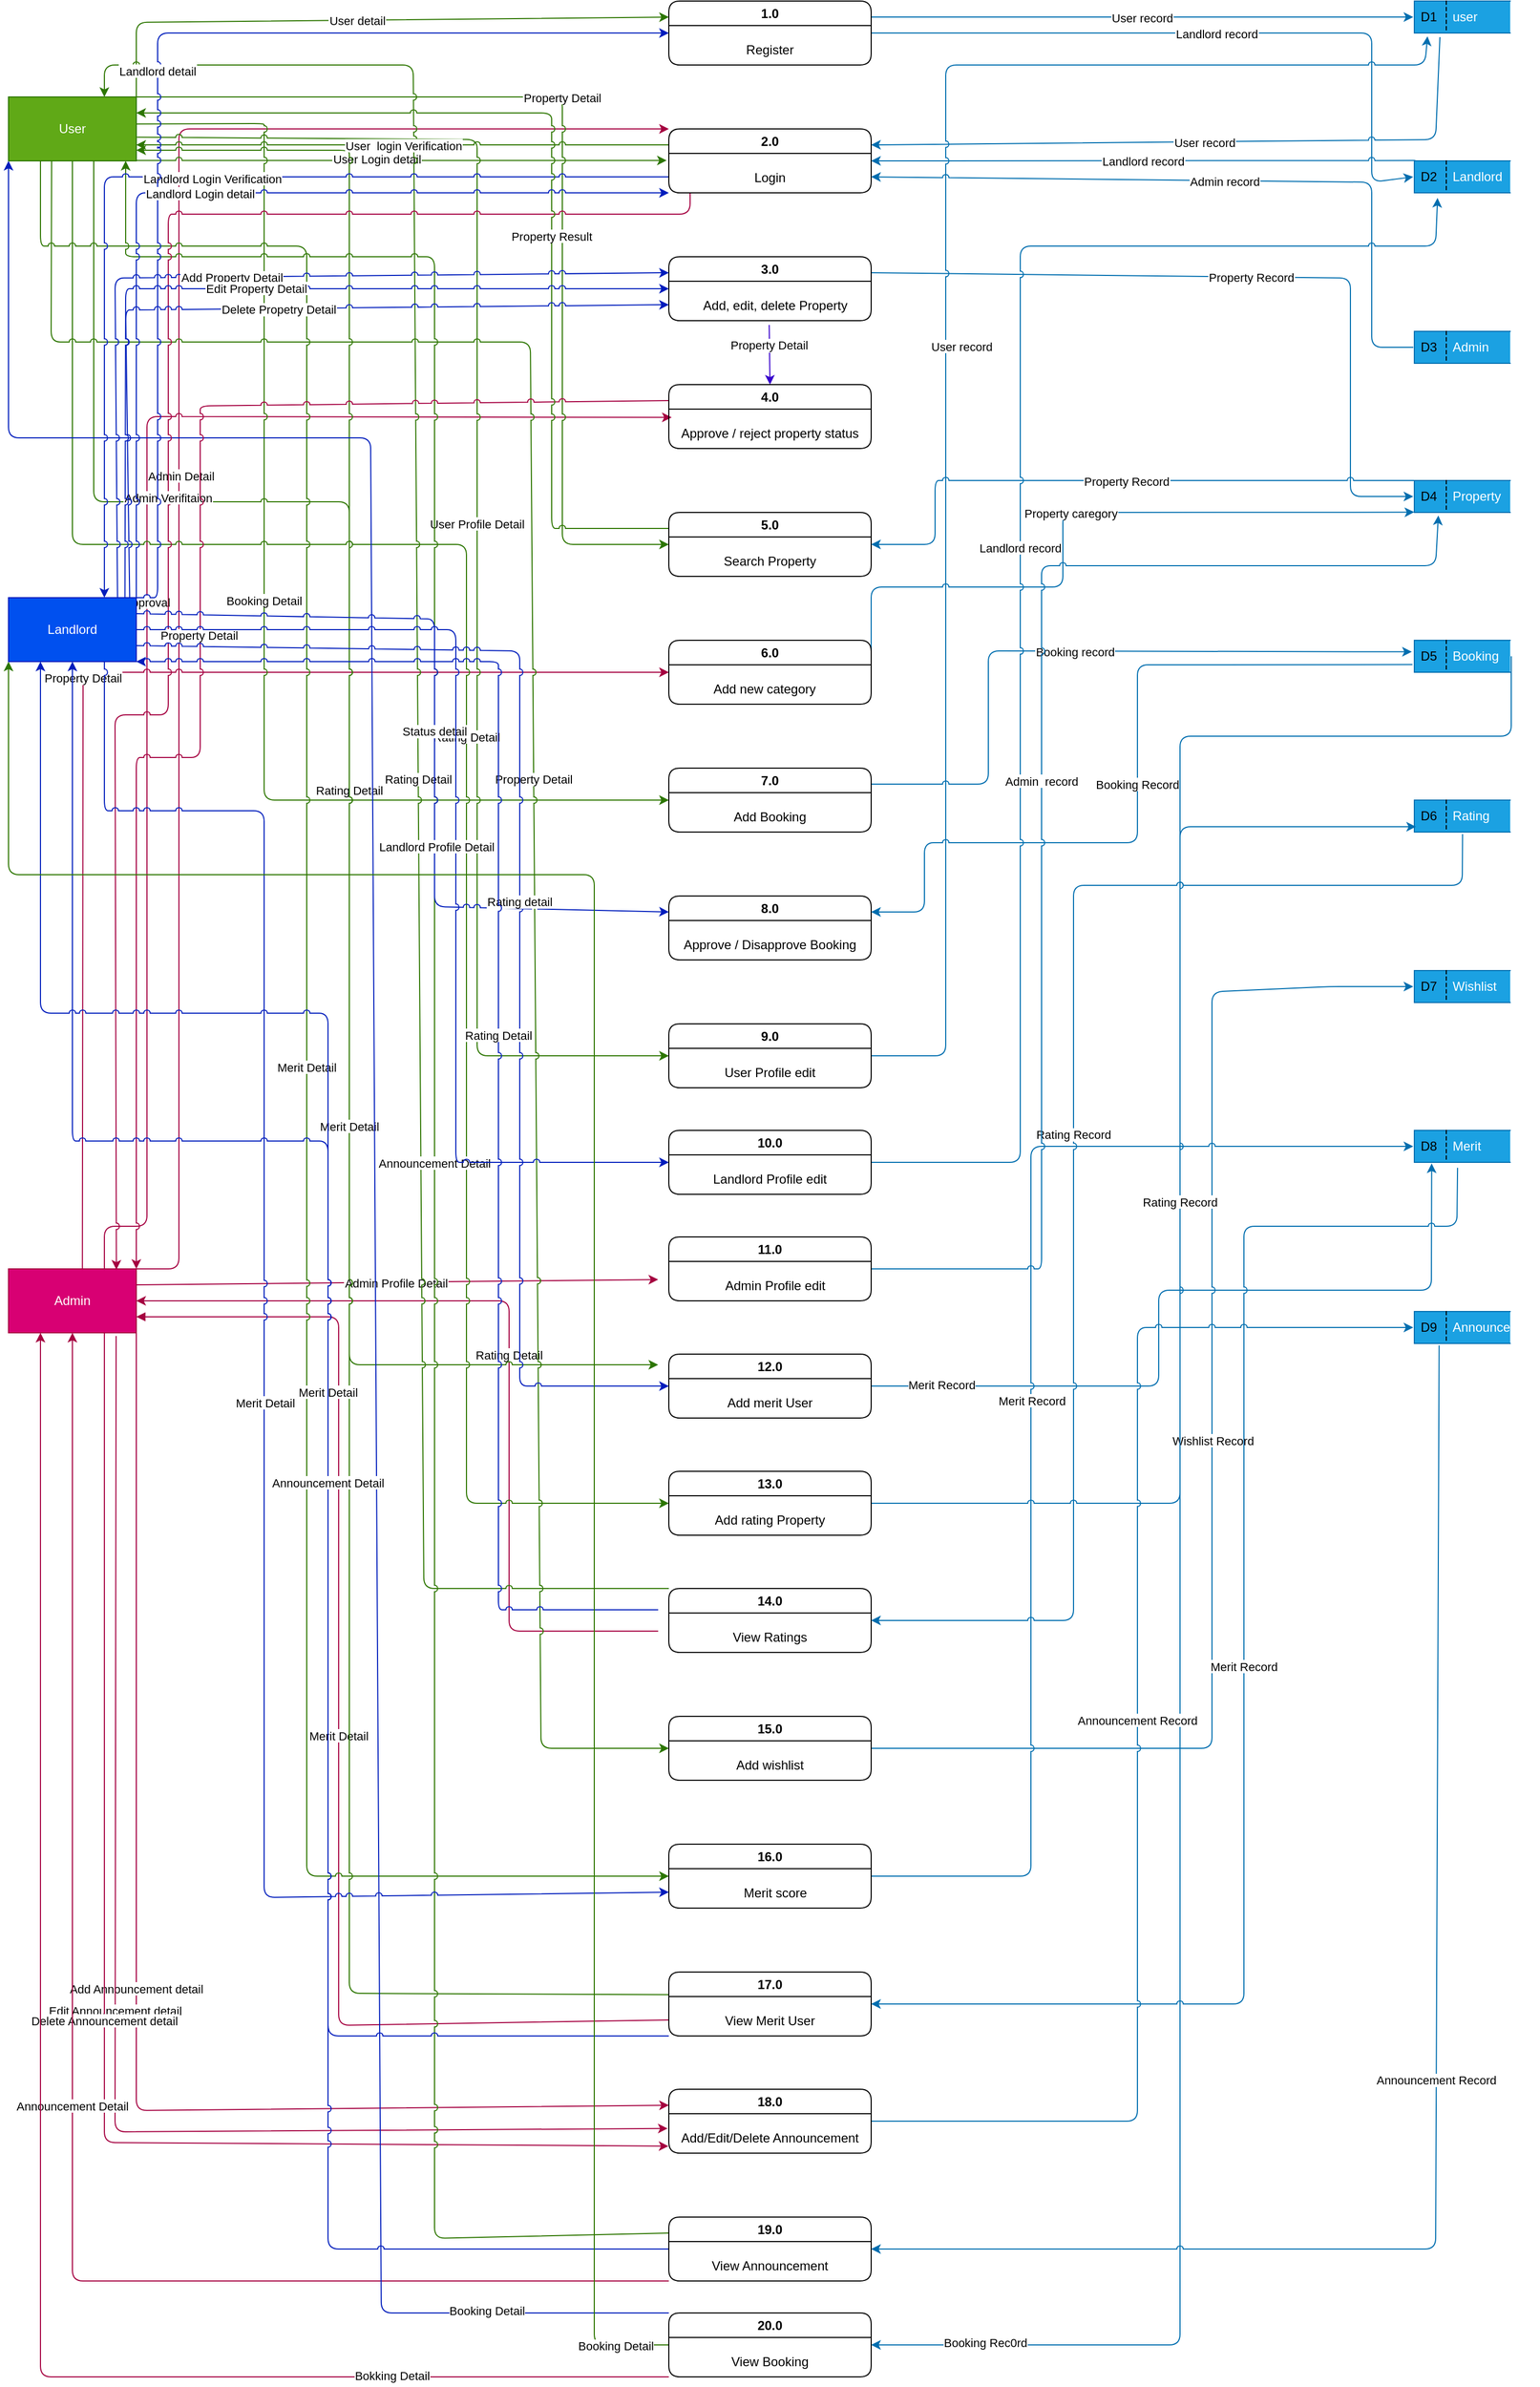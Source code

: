 <mxfile>
    <diagram id="R2lEEEUBdFMjLlhIrx00" name="Page-1">
        <mxGraphModel dx="839" dy="599" grid="1" gridSize="10" guides="1" tooltips="1" connect="1" arrows="1" fold="1" page="1" pageScale="1" pageWidth="827" pageHeight="1169" math="0" shadow="0" extFonts="Permanent Marker^https://fonts.googleapis.com/css?family=Permanent+Marker">
            <root>
                <mxCell id="0"/>
                <mxCell id="1" parent="0"/>
                <mxCell id="402" value="" style="edgeStyle=none;exitX=1;exitY=0;exitDx=0;exitDy=0;entryX=0;entryY=0;entryDx=0;entryDy=0;jumpStyle=arc;fillColor=#d80073;strokeColor=#A50040;" parent="1" source="Ci3cu0jDoSGofdBfNgbZ-3" target="169" edge="1">
                    <mxGeometry relative="1" as="geometry">
                        <mxPoint x="320" y="1000" as="targetPoint"/>
                        <Array as="points">
                            <mxPoint x="220" y="1220"/>
                            <mxPoint x="220" y="150"/>
                        </Array>
                    </mxGeometry>
                </mxCell>
                <mxCell id="404" value="Admin Detail" style="edgeLabel;align=center;verticalAlign=middle;resizable=0;points=[];" parent="402" vertex="1" connectable="0">
                    <mxGeometry relative="1" as="geometry">
                        <mxPoint x="2" as="offset"/>
                    </mxGeometry>
                </mxCell>
                <mxCell id="426" value="" style="edgeStyle=none;exitX=0.75;exitY=0;exitDx=0;exitDy=0;entryX=0.014;entryY=0.025;entryDx=0;entryDy=0;entryPerimeter=0;jumpStyle=arc;fillColor=#d80073;strokeColor=#A50040;" parent="1" source="Ci3cu0jDoSGofdBfNgbZ-3" target="174" edge="1">
                    <mxGeometry relative="1" as="geometry">
                        <mxPoint x="680" y="420" as="targetPoint"/>
                        <Array as="points">
                            <mxPoint x="150" y="1180"/>
                            <mxPoint x="190" y="1180"/>
                            <mxPoint x="190" y="420"/>
                        </Array>
                    </mxGeometry>
                </mxCell>
                <mxCell id="427" value="Approval" style="edgeLabel;align=center;verticalAlign=middle;resizable=0;points=[];" parent="426" vertex="1" connectable="0">
                    <mxGeometry relative="1" as="geometry">
                        <mxPoint as="offset"/>
                    </mxGeometry>
                </mxCell>
                <mxCell id="435" value="" style="edgeStyle=none;exitX=0.578;exitY=-0.004;exitDx=0;exitDy=0;entryX=0;entryY=0.5;entryDx=0;entryDy=0;exitPerimeter=0;jumpStyle=arc;fillColor=#d80073;strokeColor=#A50040;" parent="1" source="Ci3cu0jDoSGofdBfNgbZ-3" target="354" edge="1">
                    <mxGeometry relative="1" as="geometry">
                        <Array as="points">
                            <mxPoint x="130" y="660"/>
                        </Array>
                    </mxGeometry>
                </mxCell>
                <mxCell id="436" value="Property Detail" style="edgeLabel;align=center;verticalAlign=middle;resizable=0;points=[];" parent="435" vertex="1" connectable="0">
                    <mxGeometry relative="1" as="geometry">
                        <mxPoint as="offset"/>
                    </mxGeometry>
                </mxCell>
                <mxCell id="459" value="" style="edgeStyle=none;exitX=1;exitY=0.25;exitDx=0;exitDy=0;jumpStyle=arc;fillColor=#d80073;strokeColor=#A50040;" parent="1" source="Ci3cu0jDoSGofdBfNgbZ-3" edge="1">
                    <mxGeometry relative="1" as="geometry">
                        <mxPoint x="670" y="1230" as="targetPoint"/>
                    </mxGeometry>
                </mxCell>
                <mxCell id="460" value="Admin Profile Detail" style="edgeLabel;align=center;verticalAlign=middle;resizable=0;points=[];" parent="459" vertex="1" connectable="0">
                    <mxGeometry relative="1" as="geometry">
                        <mxPoint x="-1" as="offset"/>
                    </mxGeometry>
                </mxCell>
                <mxCell id="478" value="" style="edgeStyle=none;exitX=1;exitY=0.5;exitDx=0;exitDy=0;jumpStyle=arc;fillColor=#d80073;strokeColor=#A50040;startArrow=classic;startFill=1;endArrow=none;endFill=0;" parent="1" source="Ci3cu0jDoSGofdBfNgbZ-3" edge="1">
                    <mxGeometry relative="1" as="geometry">
                        <mxPoint x="670" y="1560" as="targetPoint"/>
                        <Array as="points">
                            <mxPoint x="530" y="1250"/>
                            <mxPoint x="530" y="1560"/>
                        </Array>
                    </mxGeometry>
                </mxCell>
                <mxCell id="479" value="Rating Detail" style="edgeLabel;align=center;verticalAlign=middle;resizable=0;points=[];" parent="478" vertex="1" connectable="0">
                    <mxGeometry relative="1" as="geometry">
                        <mxPoint as="offset"/>
                    </mxGeometry>
                </mxCell>
                <mxCell id="508" value="" style="edgeStyle=none;exitX=1;exitY=0.75;exitDx=0;exitDy=0;entryX=0;entryY=0.75;entryDx=0;entryDy=0;jumpStyle=arc;fillColor=#d80073;strokeColor=#A50040;startArrow=block;startFill=1;endArrow=none;endFill=0;" parent="1" source="Ci3cu0jDoSGofdBfNgbZ-3" target="350" edge="1">
                    <mxGeometry relative="1" as="geometry">
                        <mxPoint x="610" y="1920" as="targetPoint"/>
                        <Array as="points">
                            <mxPoint x="370" y="1265"/>
                            <mxPoint x="370" y="1930"/>
                        </Array>
                    </mxGeometry>
                </mxCell>
                <mxCell id="509" value="Merit Detail" style="edgeLabel;align=center;verticalAlign=middle;resizable=0;points=[];" parent="508" vertex="1" connectable="0">
                    <mxGeometry relative="1" as="geometry">
                        <mxPoint as="offset"/>
                    </mxGeometry>
                </mxCell>
                <mxCell id="512" value="" style="edgeStyle=none;exitX=1;exitY=1;exitDx=0;exitDy=0;entryX=0;entryY=0.25;entryDx=0;entryDy=0;jumpStyle=arc;fillColor=#d80073;strokeColor=#A50040;" parent="1" source="Ci3cu0jDoSGofdBfNgbZ-3" target="498" edge="1">
                    <mxGeometry relative="1" as="geometry">
                        <Array as="points">
                            <mxPoint x="180" y="2010"/>
                        </Array>
                    </mxGeometry>
                </mxCell>
                <mxCell id="513" value="Add Announcement detail" style="edgeLabel;align=center;verticalAlign=middle;resizable=0;points=[];" parent="512" vertex="1" connectable="0">
                    <mxGeometry relative="1" as="geometry">
                        <mxPoint as="offset"/>
                    </mxGeometry>
                </mxCell>
                <mxCell id="514" value="" style="edgeStyle=none;exitX=0.842;exitY=1.049;exitDx=0;exitDy=0;entryX=-0.006;entryY=0.228;entryDx=0;entryDy=0;entryPerimeter=0;exitPerimeter=0;jumpStyle=arc;fillColor=#d80073;strokeColor=#A50040;" parent="1" source="Ci3cu0jDoSGofdBfNgbZ-3" target="499" edge="1">
                    <mxGeometry relative="1" as="geometry">
                        <Array as="points">
                            <mxPoint x="160" y="2030"/>
                        </Array>
                    </mxGeometry>
                </mxCell>
                <mxCell id="515" value="Edit Announcement detail" style="edgeLabel;align=center;verticalAlign=middle;resizable=0;points=[];" parent="514" vertex="1" connectable="0">
                    <mxGeometry relative="1" as="geometry">
                        <mxPoint as="offset"/>
                    </mxGeometry>
                </mxCell>
                <mxCell id="516" value="" style="edgeStyle=none;exitX=0.75;exitY=1;exitDx=0;exitDy=0;entryX=-0.002;entryY=0.782;entryDx=0;entryDy=0;entryPerimeter=0;jumpStyle=arc;fillColor=#d80073;strokeColor=#A50040;" parent="1" source="Ci3cu0jDoSGofdBfNgbZ-3" target="499" edge="1">
                    <mxGeometry relative="1" as="geometry">
                        <Array as="points">
                            <mxPoint x="150" y="2040"/>
                        </Array>
                    </mxGeometry>
                </mxCell>
                <mxCell id="517" value="Delete Announcement detail" style="edgeLabel;align=center;verticalAlign=middle;resizable=0;points=[];" parent="516" vertex="1" connectable="0">
                    <mxGeometry relative="1" as="geometry">
                        <mxPoint as="offset"/>
                    </mxGeometry>
                </mxCell>
                <mxCell id="520" value="" style="edgeStyle=none;exitX=0.5;exitY=1;exitDx=0;exitDy=0;entryX=0;entryY=1;entryDx=0;entryDy=0;jumpStyle=arc;fillColor=#d80073;strokeColor=#A50040;startArrow=classic;startFill=1;endArrow=none;endFill=0;" parent="1" source="Ci3cu0jDoSGofdBfNgbZ-3" target="500" edge="1">
                    <mxGeometry relative="1" as="geometry">
                        <Array as="points">
                            <mxPoint x="120" y="2170"/>
                        </Array>
                    </mxGeometry>
                </mxCell>
                <mxCell id="521" value="Announcement Detail" style="edgeLabel;align=center;verticalAlign=middle;resizable=0;points=[];" parent="520" vertex="1" connectable="0">
                    <mxGeometry relative="1" as="geometry">
                        <mxPoint as="offset"/>
                    </mxGeometry>
                </mxCell>
                <mxCell id="534" style="edgeStyle=none;html=1;exitX=0.25;exitY=1;exitDx=0;exitDy=0;entryX=0;entryY=1;entryDx=0;entryDy=0;startArrow=classic;startFill=1;endArrow=none;endFill=0;fillColor=#d80073;strokeColor=#A50040;" parent="1" source="Ci3cu0jDoSGofdBfNgbZ-3" target="530" edge="1">
                    <mxGeometry relative="1" as="geometry">
                        <Array as="points">
                            <mxPoint x="90" y="2260"/>
                        </Array>
                    </mxGeometry>
                </mxCell>
                <mxCell id="537" value="Bokking Detail" style="edgeLabel;html=1;align=center;verticalAlign=middle;resizable=0;points=[];" parent="534" vertex="1" connectable="0">
                    <mxGeometry x="0.669" y="1" relative="1" as="geometry">
                        <mxPoint as="offset"/>
                    </mxGeometry>
                </mxCell>
                <mxCell id="Ci3cu0jDoSGofdBfNgbZ-3" value="Admin" style="rounded=0;whiteSpace=wrap;fillColor=#d80073;fontColor=#ffffff;strokeColor=#A50040;" parent="1" vertex="1">
                    <mxGeometry x="60" y="1220" width="120" height="60" as="geometry"/>
                </mxCell>
                <mxCell id="371" value="" style="edgeStyle=none;exitX=1;exitY=0.25;exitDx=0;exitDy=0;entryX=0;entryY=0.5;entryDx=0;entryDy=0;jumpStyle=arc;fillColor=#1ba1e2;strokeColor=#006EAF;" parent="1" source="Ci3cu0jDoSGofdBfNgbZ-5" target="Ci3cu0jDoSGofdBfNgbZ-19" edge="1">
                    <mxGeometry relative="1" as="geometry"/>
                </mxCell>
                <mxCell id="372" value="User record" style="edgeLabel;align=center;verticalAlign=middle;resizable=0;points=[];" parent="371" vertex="1" connectable="0">
                    <mxGeometry relative="1" as="geometry">
                        <mxPoint as="offset"/>
                    </mxGeometry>
                </mxCell>
                <mxCell id="376" value="" style="edgeStyle=none;exitX=1;exitY=0.5;exitDx=0;exitDy=0;entryX=0;entryY=0.5;entryDx=0;entryDy=0;jumpStyle=arc;fillColor=#1ba1e2;strokeColor=#006EAF;" parent="1" source="Ci3cu0jDoSGofdBfNgbZ-5" target="57" edge="1">
                    <mxGeometry relative="1" as="geometry">
                        <Array as="points">
                            <mxPoint x="1340" y="60"/>
                            <mxPoint x="1340" y="200"/>
                        </Array>
                    </mxGeometry>
                </mxCell>
                <mxCell id="377" value="Landlord record" style="edgeLabel;align=center;verticalAlign=middle;resizable=0;points=[];" parent="376" vertex="1" connectable="0">
                    <mxGeometry relative="1" as="geometry">
                        <mxPoint as="offset"/>
                    </mxGeometry>
                </mxCell>
                <mxCell id="Ci3cu0jDoSGofdBfNgbZ-5" value="1.0" style="swimlane;startSize=23;rounded=1;whiteSpace=wrap;" parent="1" vertex="1">
                    <mxGeometry x="680" y="30" width="190" height="60" as="geometry"/>
                </mxCell>
                <mxCell id="Ci3cu0jDoSGofdBfNgbZ-6" value="Register" style="text;align=center;verticalAlign=middle;resizable=0;points=[];autosize=1;strokeColor=none;fillColor=none;rotation=0;" parent="Ci3cu0jDoSGofdBfNgbZ-5" vertex="1">
                    <mxGeometry x="60" y="30" width="70" height="30" as="geometry"/>
                </mxCell>
                <mxCell id="390" value="" style="edgeStyle=none;exitX=0.272;exitY=1.091;exitDx=0;exitDy=0;entryX=1;entryY=0.25;entryDx=0;entryDy=0;exitPerimeter=0;jumpStyle=arc;fillColor=#1ba1e2;strokeColor=#006EAF;" parent="1" source="Ci3cu0jDoSGofdBfNgbZ-19" target="169" edge="1">
                    <mxGeometry relative="1" as="geometry">
                        <Array as="points">
                            <mxPoint x="1400" y="160"/>
                        </Array>
                    </mxGeometry>
                </mxCell>
                <mxCell id="391" value="User record" style="edgeLabel;align=center;verticalAlign=middle;resizable=0;points=[];" parent="390" vertex="1" connectable="0">
                    <mxGeometry relative="1" as="geometry">
                        <mxPoint as="offset"/>
                    </mxGeometry>
                </mxCell>
                <mxCell id="Ci3cu0jDoSGofdBfNgbZ-19" value="user" style="shape=partialRectangle;fillColor=#1ba1e2;align=left;verticalAlign=middle;strokeColor=#006EAF;spacingLeft=34;rotatable=0;points=[[0,0.5],[1,0.5]];portConstraint=eastwest;dropTarget=0;strokeWidth=1;perimeterSpacing=1;right=0;whiteSpace=wrap;fontColor=#ffffff;" parent="1" vertex="1">
                    <mxGeometry x="1380" y="30" width="90" height="30" as="geometry"/>
                </mxCell>
                <mxCell id="Ci3cu0jDoSGofdBfNgbZ-20" value="D1" style="shape=partialRectangle;top=0;left=0;bottom=0;fillColor=none;stokeWidth=1;dashed=1;align=left;verticalAlign=middle;spacingLeft=4;spacingRight=4;overflow=hidden;rotatable=0;points=[];portConstraint=eastwest;part=1;strokeColor=default;whiteSpace=wrap;" parent="Ci3cu0jDoSGofdBfNgbZ-19" vertex="1" connectable="0">
                    <mxGeometry width="30" height="30" as="geometry"/>
                </mxCell>
                <mxCell id="399" value="" style="edgeStyle=none;entryX=1;entryY=0.5;entryDx=0;entryDy=0;exitX=0.021;exitY=0.021;exitDx=0;exitDy=0;exitPerimeter=0;jumpStyle=arc;fillColor=#1ba1e2;strokeColor=#006EAF;" parent="1" source="57" target="169" edge="1">
                    <mxGeometry relative="1" as="geometry">
                        <mxPoint x="1370" y="180" as="sourcePoint"/>
                    </mxGeometry>
                </mxCell>
                <mxCell id="400" value="Landlord record" style="edgeLabel;align=center;verticalAlign=middle;resizable=0;points=[];" parent="399" vertex="1" connectable="0">
                    <mxGeometry relative="1" as="geometry">
                        <mxPoint as="offset"/>
                    </mxGeometry>
                </mxCell>
                <mxCell id="57" value="Landlord" style="shape=partialRectangle;fillColor=#1ba1e2;align=left;verticalAlign=middle;strokeColor=#006EAF;spacingLeft=34;rotatable=0;points=[[0,0.5],[1,0.5]];portConstraint=eastwest;dropTarget=0;strokeWidth=1;perimeterSpacing=1;right=0;whiteSpace=wrap;fontColor=#ffffff;" parent="1" vertex="1">
                    <mxGeometry x="1380" y="180" width="90" height="30" as="geometry"/>
                </mxCell>
                <mxCell id="58" value="D2" style="shape=partialRectangle;top=0;left=0;bottom=0;fillColor=none;stokeWidth=1;dashed=1;align=left;verticalAlign=middle;spacingLeft=4;spacingRight=4;overflow=hidden;rotatable=0;points=[];portConstraint=eastwest;part=1;strokeColor=default;whiteSpace=wrap;" parent="57" connectable="0" vertex="1">
                    <mxGeometry width="30" height="30" as="geometry"/>
                </mxCell>
                <mxCell id="368" value="" style="edgeStyle=none;exitX=1;exitY=0.25;exitDx=0;exitDy=0;entryX=0;entryY=0.25;entryDx=0;entryDy=0;jumpStyle=arc;fillColor=#60a917;strokeColor=#2D7600;" parent="1" source="139" target="Ci3cu0jDoSGofdBfNgbZ-5" edge="1">
                    <mxGeometry relative="1" as="geometry">
                        <Array as="points">
                            <mxPoint x="180" y="50"/>
                        </Array>
                    </mxGeometry>
                </mxCell>
                <mxCell id="370" value="User detail" style="edgeLabel;align=center;verticalAlign=middle;resizable=0;points=[];" parent="368" vertex="1" connectable="0">
                    <mxGeometry relative="1" as="geometry">
                        <mxPoint as="offset"/>
                    </mxGeometry>
                </mxCell>
                <mxCell id="386" value="" style="edgeStyle=none;exitX=1;exitY=1;exitDx=0;exitDy=0;entryX=0;entryY=0.5;entryDx=0;entryDy=0;jumpStyle=arc;fillColor=#60a917;strokeColor=#2D7600;" parent="1" edge="1">
                    <mxGeometry relative="1" as="geometry">
                        <mxPoint x="180" y="179.57" as="sourcePoint"/>
                        <mxPoint x="678" y="179.57" as="targetPoint"/>
                    </mxGeometry>
                </mxCell>
                <mxCell id="388" value="User Login detail" style="edgeLabel;align=center;verticalAlign=middle;resizable=0;points=[];" parent="386" vertex="1" connectable="0">
                    <mxGeometry relative="1" as="geometry">
                        <mxPoint x="-23" y="-2" as="offset"/>
                    </mxGeometry>
                </mxCell>
                <mxCell id="428" value="" style="edgeStyle=none;exitX=1;exitY=0;exitDx=0;exitDy=0;entryX=0;entryY=0.5;entryDx=0;entryDy=0;jumpStyle=arc;fillColor=#60a917;strokeColor=#2D7600;" parent="1" source="139" target="196" edge="1">
                    <mxGeometry relative="1" as="geometry">
                        <Array as="points">
                            <mxPoint x="580" y="120"/>
                            <mxPoint x="580" y="540"/>
                            <mxPoint x="630" y="540"/>
                        </Array>
                    </mxGeometry>
                </mxCell>
                <mxCell id="430" value="Property Detail" style="edgeLabel;align=center;verticalAlign=middle;resizable=0;points=[];" parent="428" vertex="1" connectable="0">
                    <mxGeometry relative="1" as="geometry">
                        <mxPoint y="-60" as="offset"/>
                    </mxGeometry>
                </mxCell>
                <mxCell id="439" value="" style="edgeStyle=none;exitX=0.993;exitY=0.422;exitDx=0;exitDy=0;exitPerimeter=0;jumpStyle=arc;fillColor=#60a917;strokeColor=#2D7600;" parent="1" source="139" edge="1">
                    <mxGeometry relative="1" as="geometry">
                        <mxPoint x="680" y="780" as="targetPoint"/>
                        <Array as="points">
                            <mxPoint x="300" y="145"/>
                            <mxPoint x="300" y="780"/>
                        </Array>
                    </mxGeometry>
                </mxCell>
                <mxCell id="440" value="Booking Detail" style="edgeLabel;align=center;verticalAlign=middle;resizable=0;points=[];" parent="439" vertex="1" connectable="0">
                    <mxGeometry relative="1" as="geometry">
                        <mxPoint as="offset"/>
                    </mxGeometry>
                </mxCell>
                <mxCell id="451" value="" style="edgeStyle=none;exitX=1.005;exitY=0.629;exitDx=0;exitDy=0;exitPerimeter=0;jumpStyle=arc;fillColor=#60a917;strokeColor=#2D7600;" parent="1" source="139" edge="1">
                    <mxGeometry relative="1" as="geometry">
                        <mxPoint x="680" y="1020" as="targetPoint"/>
                        <Array as="points">
                            <mxPoint x="500" y="160"/>
                            <mxPoint x="500" y="1020"/>
                        </Array>
                    </mxGeometry>
                </mxCell>
                <mxCell id="452" value="User Profile Detail" style="edgeLabel;align=center;verticalAlign=middle;resizable=0;points=[];" parent="451" vertex="1" connectable="0">
                    <mxGeometry relative="1" as="geometry">
                        <mxPoint as="offset"/>
                    </mxGeometry>
                </mxCell>
                <mxCell id="467" value="" style="edgeStyle=none;jumpStyle=arc;fillColor=#60a917;strokeColor=#2D7600;" parent="1" edge="1">
                    <mxGeometry relative="1" as="geometry">
                        <mxPoint x="670" y="1310" as="targetPoint"/>
                        <mxPoint x="140" y="180" as="sourcePoint"/>
                        <Array as="points">
                            <mxPoint x="140" y="500"/>
                            <mxPoint x="380" y="500"/>
                            <mxPoint x="380" y="1310"/>
                        </Array>
                    </mxGeometry>
                </mxCell>
                <mxCell id="469" value="Rating Detail" style="edgeLabel;align=center;verticalAlign=middle;resizable=0;points=[];" parent="467" vertex="1" connectable="0">
                    <mxGeometry relative="1" as="geometry">
                        <mxPoint as="offset"/>
                    </mxGeometry>
                </mxCell>
                <mxCell id="473" value="" style="edgeStyle=none;exitX=0.5;exitY=1;exitDx=0;exitDy=0;entryX=0;entryY=0.5;entryDx=0;entryDy=0;jumpStyle=arc;fillColor=#60a917;strokeColor=#2D7600;" parent="1" source="139" target="463" edge="1">
                    <mxGeometry relative="1" as="geometry">
                        <Array as="points">
                            <mxPoint x="120" y="540"/>
                            <mxPoint x="490" y="540"/>
                            <mxPoint x="490" y="1440"/>
                        </Array>
                    </mxGeometry>
                </mxCell>
                <mxCell id="474" value="Rating Detail" style="edgeLabel;align=center;verticalAlign=middle;resizable=0;points=[];" parent="473" vertex="1" connectable="0">
                    <mxGeometry relative="1" as="geometry">
                        <mxPoint as="offset"/>
                    </mxGeometry>
                </mxCell>
                <mxCell id="483" value="" style="edgeStyle=none;exitX=0.75;exitY=0;exitDx=0;exitDy=0;entryX=0;entryY=0;entryDx=0;entryDy=0;jumpStyle=arc;fillColor=#60a917;strokeColor=#2D7600;startArrow=classic;startFill=1;endArrow=none;endFill=0;" parent="1" source="139" target="204" edge="1">
                    <mxGeometry relative="1" as="geometry">
                        <Array as="points">
                            <mxPoint x="150" y="90"/>
                            <mxPoint x="440" y="90"/>
                            <mxPoint x="450" y="1520"/>
                        </Array>
                    </mxGeometry>
                </mxCell>
                <mxCell id="484" value="Rating Detail" style="edgeLabel;align=center;verticalAlign=middle;resizable=0;points=[];" parent="483" vertex="1" connectable="0">
                    <mxGeometry relative="1" as="geometry">
                        <mxPoint as="offset"/>
                    </mxGeometry>
                </mxCell>
                <mxCell id="487" value="" style="edgeStyle=none;exitX=0.337;exitY=0.991;exitDx=0;exitDy=0;entryX=0;entryY=0.5;entryDx=0;entryDy=0;exitPerimeter=0;jumpStyle=arc;fillColor=#60a917;strokeColor=#2D7600;" parent="1" source="139" target="208" edge="1">
                    <mxGeometry relative="1" as="geometry">
                        <Array as="points">
                            <mxPoint x="100" y="350"/>
                            <mxPoint x="550" y="350"/>
                            <mxPoint x="560" y="1670"/>
                        </Array>
                    </mxGeometry>
                </mxCell>
                <mxCell id="488" value="Property Detail" style="edgeLabel;align=center;verticalAlign=middle;resizable=0;points=[];" parent="487" vertex="1" connectable="0">
                    <mxGeometry relative="1" as="geometry">
                        <mxPoint as="offset"/>
                    </mxGeometry>
                </mxCell>
                <mxCell id="493" value="" style="edgeStyle=none;exitX=0.25;exitY=1;exitDx=0;exitDy=0;entryX=0;entryY=0.5;entryDx=0;entryDy=0;jumpStyle=arc;fillColor=#60a917;strokeColor=#2D7600;" parent="1" source="139" target="210" edge="1">
                    <mxGeometry relative="1" as="geometry">
                        <Array as="points">
                            <mxPoint x="90" y="260"/>
                            <mxPoint x="340" y="260"/>
                            <mxPoint x="340" y="1790"/>
                        </Array>
                    </mxGeometry>
                </mxCell>
                <mxCell id="494" value="Merit Detail" style="edgeLabel;align=center;verticalAlign=middle;resizable=0;points=[];" parent="493" vertex="1" connectable="0">
                    <mxGeometry relative="1" as="geometry">
                        <mxPoint as="offset"/>
                    </mxGeometry>
                </mxCell>
                <mxCell id="505" value="" style="edgeStyle=none;entryX=0.006;entryY=0.354;entryDx=0;entryDy=0;entryPerimeter=0;jumpStyle=arc;fillColor=#60a917;strokeColor=#2D7600;startArrow=classic;startFill=1;endArrow=none;endFill=0;" parent="1" target="350" edge="1">
                    <mxGeometry relative="1" as="geometry">
                        <mxPoint x="180" y="170" as="sourcePoint"/>
                        <Array as="points">
                            <mxPoint x="380" y="170"/>
                            <mxPoint x="380" y="1900"/>
                        </Array>
                    </mxGeometry>
                </mxCell>
                <mxCell id="506" value="Merit Detail" style="edgeLabel;align=center;verticalAlign=middle;resizable=0;points=[];" parent="505" vertex="1" connectable="0">
                    <mxGeometry relative="1" as="geometry">
                        <mxPoint as="offset"/>
                    </mxGeometry>
                </mxCell>
                <mxCell id="524" value="" style="edgeStyle=none;entryX=0;entryY=0.25;entryDx=0;entryDy=0;jumpStyle=arc;fillColor=#60a917;strokeColor=#2D7600;startArrow=classic;startFill=1;endArrow=none;endFill=0;" parent="1" target="500" edge="1">
                    <mxGeometry relative="1" as="geometry">
                        <mxPoint x="170" y="180" as="sourcePoint"/>
                        <Array as="points">
                            <mxPoint x="170" y="270"/>
                            <mxPoint x="460" y="270"/>
                            <mxPoint x="460" y="2130"/>
                        </Array>
                    </mxGeometry>
                </mxCell>
                <mxCell id="525" value="Announcement Detail" style="edgeLabel;align=center;verticalAlign=middle;resizable=0;points=[];" parent="524" vertex="1" connectable="0">
                    <mxGeometry relative="1" as="geometry">
                        <mxPoint as="offset"/>
                    </mxGeometry>
                </mxCell>
                <mxCell id="536" style="edgeStyle=none;html=1;exitX=0;exitY=1;exitDx=0;exitDy=0;entryX=0;entryY=0;entryDx=0;entryDy=0;startArrow=classic;startFill=1;endArrow=none;endFill=0;fillColor=#0050ef;strokeColor=#001DBC;" parent="1" source="139" target="530" edge="1">
                    <mxGeometry relative="1" as="geometry">
                        <Array as="points">
                            <mxPoint x="60" y="440"/>
                            <mxPoint x="400" y="440"/>
                            <mxPoint x="410" y="2200"/>
                        </Array>
                    </mxGeometry>
                </mxCell>
                <mxCell id="538" value="Booking Detail" style="edgeLabel;html=1;align=center;verticalAlign=middle;resizable=0;points=[];" parent="536" vertex="1" connectable="0">
                    <mxGeometry x="0.869" y="2" relative="1" as="geometry">
                        <mxPoint x="1" as="offset"/>
                    </mxGeometry>
                </mxCell>
                <mxCell id="139" value="User" style="rounded=0;whiteSpace=wrap;fillColor=#60a917;fontColor=#ffffff;strokeColor=#2D7600;" parent="1" vertex="1">
                    <mxGeometry x="60" y="120" width="120" height="60" as="geometry"/>
                </mxCell>
                <mxCell id="387" value="" style="edgeStyle=none;exitX=0;exitY=0.25;exitDx=0;exitDy=0;entryX=1;entryY=0.75;entryDx=0;entryDy=0;jumpStyle=arc;fillColor=#60a917;strokeColor=#2D7600;" parent="1" source="169" target="139" edge="1">
                    <mxGeometry relative="1" as="geometry"/>
                </mxCell>
                <mxCell id="389" value="User  login Verification" style="edgeLabel;align=center;verticalAlign=middle;resizable=0;points=[];" parent="387" vertex="1" connectable="0">
                    <mxGeometry relative="1" as="geometry">
                        <mxPoint x="1" as="offset"/>
                    </mxGeometry>
                </mxCell>
                <mxCell id="394" value="" style="edgeStyle=none;exitX=0;exitY=0.75;exitDx=0;exitDy=0;entryX=0.75;entryY=0;entryDx=0;entryDy=0;jumpStyle=arc;fillColor=#0050ef;strokeColor=#001DBC;" parent="1" source="169" target="215" edge="1">
                    <mxGeometry relative="1" as="geometry">
                        <Array as="points">
                            <mxPoint x="150" y="195"/>
                        </Array>
                    </mxGeometry>
                </mxCell>
                <mxCell id="395" value="Landlord Login Verification" style="edgeLabel;align=center;verticalAlign=middle;resizable=0;points=[];" parent="394" vertex="1" connectable="0">
                    <mxGeometry relative="1" as="geometry">
                        <mxPoint x="34" y="1" as="offset"/>
                    </mxGeometry>
                </mxCell>
                <mxCell id="406" value="" style="edgeStyle=none;entryX=0.844;entryY=0.012;entryDx=0;entryDy=0;entryPerimeter=0;jumpStyle=arc;fillColor=#d80073;strokeColor=#A50040;" parent="1" target="Ci3cu0jDoSGofdBfNgbZ-3" edge="1">
                    <mxGeometry relative="1" as="geometry">
                        <mxPoint x="370" y="480" as="targetPoint"/>
                        <mxPoint x="700" y="210" as="sourcePoint"/>
                        <Array as="points">
                            <mxPoint x="700" y="230"/>
                            <mxPoint x="210" y="230"/>
                            <mxPoint x="210" y="700"/>
                            <mxPoint x="160" y="700"/>
                        </Array>
                    </mxGeometry>
                </mxCell>
                <mxCell id="408" value="Admin Verifitaion" style="edgeLabel;align=center;verticalAlign=middle;resizable=0;points=[];" parent="406" vertex="1" connectable="0">
                    <mxGeometry relative="1" as="geometry">
                        <mxPoint as="offset"/>
                    </mxGeometry>
                </mxCell>
                <mxCell id="169" value="2.0" style="swimlane;startSize=23;rounded=1;whiteSpace=wrap;" parent="1" vertex="1">
                    <mxGeometry x="680" y="150" width="190" height="60" as="geometry"/>
                </mxCell>
                <mxCell id="170" value="Login" style="text;align=center;verticalAlign=middle;resizable=0;points=[];autosize=1;strokeColor=none;fillColor=none;rotation=0;" parent="169" vertex="1">
                    <mxGeometry x="70" y="30" width="50" height="30" as="geometry"/>
                </mxCell>
                <mxCell id="414" value="" style="edgeStyle=none;exitX=1;exitY=0.25;exitDx=0;exitDy=0;entryX=0;entryY=0.5;entryDx=0;entryDy=0;jumpStyle=arc;fillColor=#1ba1e2;strokeColor=#006EAF;" parent="1" source="171" target="362" edge="1">
                    <mxGeometry relative="1" as="geometry">
                        <Array as="points">
                            <mxPoint x="1320" y="290"/>
                            <mxPoint x="1320" y="495"/>
                        </Array>
                    </mxGeometry>
                </mxCell>
                <mxCell id="415" value="Property Record" style="edgeLabel;align=center;verticalAlign=middle;resizable=0;points=[];" parent="414" vertex="1" connectable="0">
                    <mxGeometry relative="1" as="geometry">
                        <mxPoint as="offset"/>
                    </mxGeometry>
                </mxCell>
                <mxCell id="532" style="edgeStyle=none;html=1;exitX=0.464;exitY=1.135;exitDx=0;exitDy=0;entryX=0.5;entryY=0;entryDx=0;entryDy=0;startArrow=none;startFill=0;endArrow=classic;endFill=1;exitPerimeter=0;fillColor=#6a00ff;strokeColor=#3700CC;" parent="1" source="172" target="173" edge="1">
                    <mxGeometry relative="1" as="geometry"/>
                </mxCell>
                <mxCell id="533" value="Property Detail" style="edgeLabel;html=1;align=center;verticalAlign=middle;resizable=0;points=[];" parent="532" vertex="1" connectable="0">
                    <mxGeometry x="-0.347" y="-1" relative="1" as="geometry">
                        <mxPoint as="offset"/>
                    </mxGeometry>
                </mxCell>
                <mxCell id="171" value="3.0" style="swimlane;startSize=23;rounded=1;whiteSpace=wrap;" parent="1" vertex="1">
                    <mxGeometry x="680" y="270" width="190" height="60" as="geometry"/>
                </mxCell>
                <mxCell id="172" value="Add, edit, delete Property" style="text;align=center;verticalAlign=middle;resizable=0;points=[];autosize=1;strokeColor=none;fillColor=none;rotation=0;" parent="171" vertex="1">
                    <mxGeometry x="20" y="30" width="160" height="30" as="geometry"/>
                </mxCell>
                <mxCell id="424" value="" style="edgeStyle=none;exitX=0;exitY=0.25;exitDx=0;exitDy=0;entryX=1;entryY=0;entryDx=0;entryDy=0;jumpStyle=arc;fillColor=#d80073;strokeColor=#A50040;" parent="1" source="173" target="Ci3cu0jDoSGofdBfNgbZ-3" edge="1">
                    <mxGeometry relative="1" as="geometry">
                        <mxPoint x="170" y="1210" as="targetPoint"/>
                        <Array as="points">
                            <mxPoint x="240" y="410"/>
                            <mxPoint x="240" y="740"/>
                            <mxPoint x="180" y="740"/>
                        </Array>
                    </mxGeometry>
                </mxCell>
                <mxCell id="425" value="Property Detail" style="edgeLabel;align=center;verticalAlign=middle;resizable=0;points=[];" parent="424" vertex="1" connectable="0">
                    <mxGeometry relative="1" as="geometry">
                        <mxPoint x="-1" as="offset"/>
                    </mxGeometry>
                </mxCell>
                <mxCell id="173" value="4.0" style="swimlane;startSize=23;rounded=1;whiteSpace=wrap;" parent="1" vertex="1">
                    <mxGeometry x="680" y="390" width="190" height="60" as="geometry"/>
                </mxCell>
                <mxCell id="174" value="Approve / reject property status" style="text;align=center;verticalAlign=middle;resizable=0;points=[];autosize=1;strokeColor=none;fillColor=none;rotation=0;" parent="173" vertex="1">
                    <mxGeometry y="30" width="190" height="30" as="geometry"/>
                </mxCell>
                <mxCell id="431" value="" style="edgeStyle=none;exitX=0;exitY=0.25;exitDx=0;exitDy=0;entryX=1;entryY=0.25;entryDx=0;entryDy=0;jumpStyle=arc;fillColor=#60a917;strokeColor=#2D7600;" parent="1" source="196" target="139" edge="1">
                    <mxGeometry relative="1" as="geometry">
                        <Array as="points">
                            <mxPoint x="570" y="525"/>
                            <mxPoint x="570" y="135"/>
                        </Array>
                    </mxGeometry>
                </mxCell>
                <mxCell id="432" value="Property Result" style="edgeLabel;align=center;verticalAlign=middle;resizable=0;points=[];" parent="431" vertex="1" connectable="0">
                    <mxGeometry relative="1" as="geometry">
                        <mxPoint y="60" as="offset"/>
                    </mxGeometry>
                </mxCell>
                <mxCell id="196" value="5.0" style="swimlane;startSize=23;rounded=1;whiteSpace=wrap;" parent="1" vertex="1">
                    <mxGeometry x="680" y="510" width="190" height="60" as="geometry"/>
                </mxCell>
                <mxCell id="197" value="Search Property" style="text;align=center;verticalAlign=middle;resizable=0;points=[];autosize=1;strokeColor=none;fillColor=none;rotation=0;" parent="196" vertex="1">
                    <mxGeometry x="40" y="30" width="110" height="30" as="geometry"/>
                </mxCell>
                <mxCell id="198" value="8.0" style="swimlane;startSize=23;rounded=1;whiteSpace=wrap;" parent="1" vertex="1">
                    <mxGeometry x="680" y="870" width="190" height="60" as="geometry"/>
                </mxCell>
                <mxCell id="199" value="Approve / Disapprove Booking" style="text;align=center;verticalAlign=middle;resizable=0;points=[];autosize=1;strokeColor=none;fillColor=none;rotation=0;" parent="198" vertex="1">
                    <mxGeometry y="30" width="190" height="30" as="geometry"/>
                </mxCell>
                <mxCell id="453" value="" style="edgeStyle=none;exitX=1;exitY=0.5;exitDx=0;exitDy=0;entryX=0.145;entryY=1.065;entryDx=0;entryDy=0;entryPerimeter=0;jumpStyle=arc;fillColor=#1ba1e2;strokeColor=#006EAF;" parent="1" source="200" target="Ci3cu0jDoSGofdBfNgbZ-19" edge="1">
                    <mxGeometry relative="1" as="geometry">
                        <mxPoint x="1170" y="680" as="targetPoint"/>
                        <Array as="points">
                            <mxPoint x="940" y="1020"/>
                            <mxPoint x="940" y="90"/>
                            <mxPoint x="1390" y="90"/>
                        </Array>
                    </mxGeometry>
                </mxCell>
                <mxCell id="454" value="User record" style="edgeLabel;align=center;verticalAlign=middle;resizable=0;points=[];" parent="453" vertex="1" connectable="0">
                    <mxGeometry relative="1" as="geometry">
                        <mxPoint x="15" y="2" as="offset"/>
                    </mxGeometry>
                </mxCell>
                <mxCell id="200" value="9.0" style="swimlane;startSize=23;rounded=1;whiteSpace=wrap;" parent="1" vertex="1">
                    <mxGeometry x="680" y="990" width="190" height="60" as="geometry"/>
                </mxCell>
                <mxCell id="201" value="User Profile edit" style="text;align=center;verticalAlign=middle;resizable=0;points=[];autosize=1;strokeColor=none;fillColor=none;rotation=0;" parent="200" vertex="1">
                    <mxGeometry x="40" y="30" width="110" height="30" as="geometry"/>
                </mxCell>
                <mxCell id="528" style="edgeStyle=none;html=1;exitX=1;exitY=0.5;exitDx=0;exitDy=0;entryX=0.188;entryY=1.002;entryDx=0;entryDy=0;entryPerimeter=0;fillColor=#1ba1e2;strokeColor=#006EAF;" parent="1" source="202" target="337" edge="1">
                    <mxGeometry relative="1" as="geometry">
                        <Array as="points">
                            <mxPoint x="1140" y="1330"/>
                            <mxPoint x="1140" y="1240"/>
                            <mxPoint x="1396" y="1240"/>
                        </Array>
                    </mxGeometry>
                </mxCell>
                <mxCell id="529" value="Merit Record" style="edgeLabel;html=1;align=center;verticalAlign=middle;resizable=0;points=[];" parent="528" vertex="1" connectable="0">
                    <mxGeometry x="-0.821" y="1" relative="1" as="geometry">
                        <mxPoint as="offset"/>
                    </mxGeometry>
                </mxCell>
                <mxCell id="202" value="12.0" style="swimlane;startSize=23;rounded=1;whiteSpace=wrap;" parent="1" vertex="1">
                    <mxGeometry x="680" y="1300" width="190" height="60" as="geometry"/>
                </mxCell>
                <mxCell id="203" value="Add merit User" style="text;align=center;verticalAlign=middle;resizable=0;points=[];autosize=1;strokeColor=none;fillColor=none;rotation=0;" parent="202" vertex="1">
                    <mxGeometry x="45" y="30" width="100" height="30" as="geometry"/>
                </mxCell>
                <mxCell id="204" value="14.0" style="swimlane;startSize=23;rounded=1;whiteSpace=wrap;" parent="1" vertex="1">
                    <mxGeometry x="680" y="1520" width="190" height="60" as="geometry"/>
                </mxCell>
                <mxCell id="205" value="View Ratings" style="text;align=center;verticalAlign=middle;resizable=0;points=[];autosize=1;strokeColor=none;fillColor=none;rotation=0;" parent="204" vertex="1">
                    <mxGeometry x="50" y="30" width="90" height="30" as="geometry"/>
                </mxCell>
                <mxCell id="489" value="" style="edgeStyle=none;exitX=1;exitY=0.5;exitDx=0;exitDy=0;entryX=0;entryY=0.5;entryDx=0;entryDy=0;jumpStyle=arc;fillColor=#1ba1e2;strokeColor=#006EAF;" parent="1" source="208" target="328" edge="1">
                    <mxGeometry relative="1" as="geometry">
                        <Array as="points">
                            <mxPoint x="1190" y="1670"/>
                            <mxPoint x="1190" y="960"/>
                            <mxPoint x="1300" y="955"/>
                        </Array>
                    </mxGeometry>
                </mxCell>
                <mxCell id="490" value="Wishlist Record" style="edgeLabel;align=center;verticalAlign=middle;resizable=0;points=[];" parent="489" vertex="1" connectable="0">
                    <mxGeometry relative="1" as="geometry">
                        <mxPoint x="1" as="offset"/>
                    </mxGeometry>
                </mxCell>
                <mxCell id="208" value="15.0" style="swimlane;startSize=23;rounded=1;whiteSpace=wrap;" parent="1" vertex="1">
                    <mxGeometry x="680" y="1640" width="190" height="60" as="geometry"/>
                </mxCell>
                <mxCell id="209" value="Add wishlist" style="text;align=center;verticalAlign=middle;resizable=0;points=[];autosize=1;strokeColor=none;fillColor=none;rotation=0;" parent="208" vertex="1">
                    <mxGeometry x="50" y="30" width="90" height="30" as="geometry"/>
                </mxCell>
                <mxCell id="496" value="" style="edgeStyle=none;exitX=1;exitY=0.5;exitDx=0;exitDy=0;entryX=0;entryY=0.5;entryDx=0;entryDy=0;jumpStyle=arc;fillColor=#1ba1e2;strokeColor=#006EAF;" parent="1" source="210" target="337" edge="1">
                    <mxGeometry relative="1" as="geometry">
                        <Array as="points">
                            <mxPoint x="1020" y="1790"/>
                            <mxPoint x="1020" y="1105"/>
                        </Array>
                    </mxGeometry>
                </mxCell>
                <mxCell id="497" value="Merit Record" style="edgeLabel;align=center;verticalAlign=middle;resizable=0;points=[];" parent="496" vertex="1" connectable="0">
                    <mxGeometry relative="1" as="geometry">
                        <mxPoint x="1" as="offset"/>
                    </mxGeometry>
                </mxCell>
                <mxCell id="210" value="16.0" style="swimlane;startSize=23;rounded=1;whiteSpace=wrap;" parent="1" vertex="1">
                    <mxGeometry x="680" y="1760" width="190" height="60" as="geometry"/>
                </mxCell>
                <mxCell id="211" value="Merit score" style="text;align=center;verticalAlign=middle;resizable=0;points=[];autosize=1;strokeColor=none;fillColor=none;rotation=0;" parent="210" vertex="1">
                    <mxGeometry x="60" y="30" width="80" height="30" as="geometry"/>
                </mxCell>
                <mxCell id="374" value="" style="edgeStyle=none;exitX=1;exitY=0;exitDx=0;exitDy=0;entryX=0;entryY=0.5;entryDx=0;entryDy=0;exitPerimeter=0;jumpStyle=arc;fillColor=#0050ef;strokeColor=#001DBC;" parent="1" source="215" target="Ci3cu0jDoSGofdBfNgbZ-5" edge="1">
                    <mxGeometry relative="1" as="geometry">
                        <mxPoint x="570" y="160" as="targetPoint"/>
                        <Array as="points">
                            <mxPoint x="200" y="590"/>
                            <mxPoint x="200" y="60"/>
                        </Array>
                    </mxGeometry>
                </mxCell>
                <mxCell id="375" value="Landlord detail" style="edgeLabel;align=center;verticalAlign=middle;resizable=0;points=[];" parent="374" vertex="1" connectable="0">
                    <mxGeometry relative="1" as="geometry">
                        <mxPoint as="offset"/>
                    </mxGeometry>
                </mxCell>
                <mxCell id="396" value="" style="edgeStyle=none;exitX=1;exitY=0;exitDx=0;exitDy=0;entryX=0;entryY=1;entryDx=0;entryDy=0;jumpStyle=arc;fillColor=#0050ef;strokeColor=#001DBC;" parent="1" source="215" target="169" edge="1">
                    <mxGeometry relative="1" as="geometry">
                        <Array as="points">
                            <mxPoint x="180" y="210"/>
                        </Array>
                    </mxGeometry>
                </mxCell>
                <mxCell id="398" value="Landlord Login detail" style="edgeLabel;align=center;verticalAlign=middle;resizable=0;points=[];" parent="396" vertex="1" connectable="0">
                    <mxGeometry relative="1" as="geometry">
                        <mxPoint as="offset"/>
                    </mxGeometry>
                </mxCell>
                <mxCell id="412" value="" style="edgeStyle=none;exitX=0.853;exitY=0.002;exitDx=0;exitDy=0;entryX=0;entryY=0.25;entryDx=0;entryDy=0;exitPerimeter=0;jumpStyle=arc;fillColor=#0050ef;strokeColor=#001DBC;" parent="1" source="215" target="171" edge="1">
                    <mxGeometry relative="1" as="geometry">
                        <Array as="points">
                            <mxPoint x="160" y="290"/>
                        </Array>
                    </mxGeometry>
                </mxCell>
                <mxCell id="413" value="Add Property Detail" style="edgeLabel;align=center;verticalAlign=middle;resizable=0;points=[];" parent="412" vertex="1" connectable="0">
                    <mxGeometry relative="1" as="geometry">
                        <mxPoint as="offset"/>
                    </mxGeometry>
                </mxCell>
                <mxCell id="417" value="" style="edgeStyle=none;exitX=0.911;exitY=0.003;exitDx=0;exitDy=0;entryX=0;entryY=0.5;entryDx=0;entryDy=0;exitPerimeter=0;jumpStyle=arc;fillColor=#0050ef;strokeColor=#001DBC;" parent="1" source="215" target="171" edge="1">
                    <mxGeometry relative="1" as="geometry">
                        <Array as="points">
                            <mxPoint x="170" y="300"/>
                        </Array>
                    </mxGeometry>
                </mxCell>
                <mxCell id="418" value="Edit Property Detail" style="edgeLabel;align=center;verticalAlign=middle;resizable=0;points=[];" parent="417" vertex="1" connectable="0">
                    <mxGeometry relative="1" as="geometry">
                        <mxPoint x="13" y="-1" as="offset"/>
                    </mxGeometry>
                </mxCell>
                <mxCell id="419" value="" style="edgeStyle=none;exitX=0.948;exitY=0.003;exitDx=0;exitDy=0;exitPerimeter=0;entryX=0;entryY=0.75;entryDx=0;entryDy=0;jumpStyle=arc;fillColor=#0050ef;strokeColor=#001DBC;" parent="1" source="215" target="171" edge="1">
                    <mxGeometry relative="1" as="geometry">
                        <mxPoint x="680.0" y="310" as="targetPoint"/>
                        <Array as="points">
                            <mxPoint x="170" y="320"/>
                        </Array>
                    </mxGeometry>
                </mxCell>
                <mxCell id="420" value="Delete Propetry Detail" style="edgeLabel;align=center;verticalAlign=middle;resizable=0;points=[];" parent="419" vertex="1" connectable="0">
                    <mxGeometry relative="1" as="geometry">
                        <mxPoint x="24" as="offset"/>
                    </mxGeometry>
                </mxCell>
                <mxCell id="443" value="" style="edgeStyle=none;exitX=1;exitY=0.25;exitDx=0;exitDy=0;entryX=0;entryY=0.25;entryDx=0;entryDy=0;jumpStyle=arc;fillColor=#0050ef;strokeColor=#001DBC;" parent="1" source="215" target="198" edge="1">
                    <mxGeometry relative="1" as="geometry">
                        <Array as="points">
                            <mxPoint x="460" y="610"/>
                            <mxPoint x="460" y="880"/>
                        </Array>
                    </mxGeometry>
                </mxCell>
                <mxCell id="444" value="Status detail" style="edgeLabel;align=center;verticalAlign=middle;resizable=0;points=[];" parent="443" vertex="1" connectable="0">
                    <mxGeometry relative="1" as="geometry">
                        <mxPoint as="offset"/>
                    </mxGeometry>
                </mxCell>
                <mxCell id="455" value="" style="edgeStyle=none;exitX=1;exitY=0.5;exitDx=0;exitDy=0;entryX=0;entryY=0.5;entryDx=0;entryDy=0;jumpStyle=arc;fillColor=#0050ef;strokeColor=#001DBC;" parent="1" source="215" target="447" edge="1">
                    <mxGeometry relative="1" as="geometry">
                        <Array as="points">
                            <mxPoint x="480" y="620"/>
                            <mxPoint x="480" y="1120"/>
                        </Array>
                    </mxGeometry>
                </mxCell>
                <mxCell id="456" value="Landlord Profile Detail" style="edgeLabel;align=center;verticalAlign=middle;resizable=0;points=[];" parent="455" vertex="1" connectable="0">
                    <mxGeometry relative="1" as="geometry">
                        <mxPoint x="-18" y="3" as="offset"/>
                    </mxGeometry>
                </mxCell>
                <mxCell id="465" value="" style="edgeStyle=none;exitX=1;exitY=0.75;exitDx=0;exitDy=0;entryX=0;entryY=0.5;entryDx=0;entryDy=0;jumpStyle=arc;fillColor=#0050ef;strokeColor=#001DBC;" parent="1" source="215" target="202" edge="1">
                    <mxGeometry relative="1" as="geometry">
                        <Array as="points">
                            <mxPoint x="540" y="640"/>
                            <mxPoint x="540" y="1330"/>
                        </Array>
                    </mxGeometry>
                </mxCell>
                <mxCell id="466" value="Rating detail" style="edgeLabel;align=center;verticalAlign=middle;resizable=0;points=[];" parent="465" vertex="1" connectable="0">
                    <mxGeometry relative="1" as="geometry">
                        <mxPoint as="offset"/>
                    </mxGeometry>
                </mxCell>
                <mxCell id="480" value="" style="edgeStyle=none;exitX=1;exitY=1;exitDx=0;exitDy=0;jumpStyle=arc;fillColor=#0050ef;strokeColor=#001DBC;startArrow=classic;startFill=1;endArrow=none;endFill=0;" parent="1" source="215" edge="1">
                    <mxGeometry relative="1" as="geometry">
                        <mxPoint x="670" y="1540" as="targetPoint"/>
                        <Array as="points">
                            <mxPoint x="520" y="650"/>
                            <mxPoint x="520" y="1540"/>
                        </Array>
                    </mxGeometry>
                </mxCell>
                <mxCell id="481" value="Rating Detail" style="edgeLabel;align=center;verticalAlign=middle;resizable=0;points=[];" parent="480" vertex="1" connectable="0">
                    <mxGeometry relative="1" as="geometry">
                        <mxPoint as="offset"/>
                    </mxGeometry>
                </mxCell>
                <mxCell id="491" value="" style="edgeStyle=none;exitX=0.75;exitY=1;exitDx=0;exitDy=0;entryX=0;entryY=0.75;entryDx=0;entryDy=0;jumpStyle=arc;fillColor=#0050ef;strokeColor=#001DBC;" parent="1" source="215" target="210" edge="1">
                    <mxGeometry relative="1" as="geometry">
                        <Array as="points">
                            <mxPoint x="150" y="790"/>
                            <mxPoint x="300" y="790"/>
                            <mxPoint x="300" y="1810"/>
                        </Array>
                    </mxGeometry>
                </mxCell>
                <mxCell id="492" value="Merit Detail" style="edgeLabel;align=center;verticalAlign=middle;resizable=0;points=[];" parent="491" vertex="1" connectable="0">
                    <mxGeometry relative="1" as="geometry">
                        <mxPoint x="1" as="offset"/>
                    </mxGeometry>
                </mxCell>
                <mxCell id="503" value="" style="edgeStyle=none;exitX=0.5;exitY=1;exitDx=0;exitDy=0;entryX=0;entryY=1;entryDx=0;entryDy=0;jumpStyle=arc;fillColor=#0050ef;strokeColor=#001DBC;startArrow=classic;startFill=1;endArrow=none;endFill=0;" parent="1" source="215" target="350" edge="1">
                    <mxGeometry relative="1" as="geometry">
                        <Array as="points">
                            <mxPoint x="120" y="1100"/>
                            <mxPoint x="360" y="1100"/>
                            <mxPoint x="360" y="1940"/>
                        </Array>
                    </mxGeometry>
                </mxCell>
                <mxCell id="504" value="Merit Detail" style="edgeLabel;align=center;verticalAlign=middle;resizable=0;points=[];" parent="503" vertex="1" connectable="0">
                    <mxGeometry relative="1" as="geometry">
                        <mxPoint as="offset"/>
                    </mxGeometry>
                </mxCell>
                <mxCell id="522" value="" style="edgeStyle=none;exitX=0.25;exitY=1;exitDx=0;exitDy=0;entryX=0;entryY=0.5;entryDx=0;entryDy=0;jumpStyle=arc;fillColor=#0050ef;strokeColor=#001DBC;startArrow=classic;startFill=1;endArrow=none;endFill=0;" parent="1" source="215" target="500" edge="1">
                    <mxGeometry relative="1" as="geometry">
                        <Array as="points">
                            <mxPoint x="90" y="980"/>
                            <mxPoint x="360" y="980"/>
                            <mxPoint x="360" y="2140"/>
                        </Array>
                    </mxGeometry>
                </mxCell>
                <mxCell id="523" value="Announcement Detail" style="edgeLabel;align=center;verticalAlign=middle;resizable=0;points=[];" parent="522" vertex="1" connectable="0">
                    <mxGeometry relative="1" as="geometry">
                        <mxPoint as="offset"/>
                    </mxGeometry>
                </mxCell>
                <mxCell id="535" style="edgeStyle=none;html=1;exitX=0;exitY=1;exitDx=0;exitDy=0;entryX=0;entryY=0.5;entryDx=0;entryDy=0;startArrow=classic;startFill=1;endArrow=none;endFill=0;fillColor=#60a917;strokeColor=#2D7600;" parent="1" source="215" target="530" edge="1">
                    <mxGeometry relative="1" as="geometry">
                        <Array as="points">
                            <mxPoint x="60" y="850"/>
                            <mxPoint x="610" y="850"/>
                            <mxPoint x="610" y="2230"/>
                        </Array>
                    </mxGeometry>
                </mxCell>
                <mxCell id="539" value="Booking Detail" style="edgeLabel;html=1;align=center;verticalAlign=middle;resizable=0;points=[];" parent="535" vertex="1" connectable="0">
                    <mxGeometry x="0.954" y="-1" relative="1" as="geometry">
                        <mxPoint as="offset"/>
                    </mxGeometry>
                </mxCell>
                <mxCell id="215" value="Landlord" style="rounded=0;whiteSpace=wrap;fillColor=#0050ef;fontColor=#ffffff;strokeColor=#001DBC;" parent="1" vertex="1">
                    <mxGeometry x="60" y="590" width="120" height="60" as="geometry"/>
                </mxCell>
                <mxCell id="445" value="" style="edgeStyle=none;exitX=-0.008;exitY=0.744;exitDx=0;exitDy=0;entryX=1;entryY=0.25;entryDx=0;entryDy=0;exitPerimeter=0;jumpStyle=arc;fillColor=#1ba1e2;strokeColor=#006EAF;" parent="1" source="298" target="198" edge="1">
                    <mxGeometry relative="1" as="geometry">
                        <mxPoint x="880" y="890" as="targetPoint"/>
                        <Array as="points">
                            <mxPoint x="1120" y="653"/>
                            <mxPoint x="1120" y="680"/>
                            <mxPoint x="1120" y="820"/>
                            <mxPoint x="920" y="820"/>
                            <mxPoint x="920" y="885"/>
                        </Array>
                    </mxGeometry>
                </mxCell>
                <mxCell id="446" value="Booking Record" style="edgeLabel;align=center;verticalAlign=middle;resizable=0;points=[];" parent="445" vertex="1" connectable="0">
                    <mxGeometry relative="1" as="geometry">
                        <mxPoint as="offset"/>
                    </mxGeometry>
                </mxCell>
                <mxCell id="540" style="edgeStyle=none;html=1;exitX=1;exitY=0.5;exitDx=0;exitDy=0;entryX=1;entryY=0.5;entryDx=0;entryDy=0;startArrow=none;startFill=0;endArrow=classic;endFill=1;fillColor=#1ba1e2;strokeColor=#006EAF;" parent="1" source="298" target="530" edge="1">
                    <mxGeometry relative="1" as="geometry">
                        <Array as="points">
                            <mxPoint x="1471" y="720"/>
                            <mxPoint x="1160" y="720"/>
                            <mxPoint x="1160" y="2230"/>
                        </Array>
                    </mxGeometry>
                </mxCell>
                <mxCell id="541" value="Booking Rec0rd" style="edgeLabel;html=1;align=center;verticalAlign=middle;resizable=0;points=[];" parent="540" vertex="1" connectable="0">
                    <mxGeometry x="0.903" y="-2" relative="1" as="geometry">
                        <mxPoint x="1" as="offset"/>
                    </mxGeometry>
                </mxCell>
                <mxCell id="298" value="Booking" style="shape=partialRectangle;fillColor=#1ba1e2;align=left;verticalAlign=middle;strokeColor=#006EAF;spacingLeft=34;rotatable=0;points=[[0,0.5],[1,0.5]];portConstraint=eastwest;dropTarget=0;strokeWidth=1;perimeterSpacing=1;right=0;whiteSpace=wrap;fontColor=#ffffff;" parent="1" vertex="1">
                    <mxGeometry x="1380" y="630" width="90" height="30" as="geometry"/>
                </mxCell>
                <mxCell id="299" value="D5" style="shape=partialRectangle;top=0;left=0;bottom=0;fillColor=none;stokeWidth=1;dashed=1;align=left;verticalAlign=middle;spacingLeft=4;spacingRight=4;overflow=hidden;rotatable=0;points=[];portConstraint=eastwest;part=1;strokeColor=default;whiteSpace=wrap;" parent="298" vertex="1" connectable="0">
                    <mxGeometry width="30" height="30" as="geometry"/>
                </mxCell>
                <mxCell id="485" value="" style="edgeStyle=none;exitX=0.503;exitY=1.027;exitDx=0;exitDy=0;entryX=1;entryY=0.5;entryDx=0;entryDy=0;exitPerimeter=0;jumpStyle=arc;fillColor=#1ba1e2;strokeColor=#006EAF;" parent="1" source="300" target="204" edge="1">
                    <mxGeometry relative="1" as="geometry">
                        <Array as="points">
                            <mxPoint x="1425" y="860"/>
                            <mxPoint x="1060" y="860"/>
                            <mxPoint x="1060" y="1550"/>
                        </Array>
                    </mxGeometry>
                </mxCell>
                <mxCell id="486" value="Rating Record" style="edgeLabel;align=center;verticalAlign=middle;resizable=0;points=[];" parent="485" vertex="1" connectable="0">
                    <mxGeometry relative="1" as="geometry">
                        <mxPoint as="offset"/>
                    </mxGeometry>
                </mxCell>
                <mxCell id="300" value="Rating" style="shape=partialRectangle;fillColor=#1ba1e2;align=left;verticalAlign=middle;strokeColor=#006EAF;spacingLeft=34;rotatable=0;points=[[0,0.5],[1,0.5]];portConstraint=eastwest;dropTarget=0;strokeWidth=1;perimeterSpacing=1;right=0;whiteSpace=wrap;fontColor=#ffffff;" parent="1" vertex="1">
                    <mxGeometry x="1380" y="780" width="90" height="30" as="geometry"/>
                </mxCell>
                <mxCell id="301" value="D6" style="shape=partialRectangle;top=0;left=0;bottom=0;fillColor=none;stokeWidth=1;dashed=1;align=left;verticalAlign=middle;spacingLeft=4;spacingRight=4;overflow=hidden;rotatable=0;points=[];portConstraint=eastwest;part=1;strokeColor=default;whiteSpace=wrap;" parent="300" vertex="1" connectable="0">
                    <mxGeometry width="30" height="30" as="geometry"/>
                </mxCell>
                <mxCell id="328" value="Wishlist" style="shape=partialRectangle;fillColor=#1ba1e2;align=left;verticalAlign=middle;strokeColor=#006EAF;spacingLeft=34;rotatable=0;points=[[0,0.5],[1,0.5]];portConstraint=eastwest;dropTarget=0;strokeWidth=1;perimeterSpacing=1;right=0;whiteSpace=wrap;fontColor=#ffffff;" parent="1" vertex="1">
                    <mxGeometry x="1380" y="940" width="90" height="30" as="geometry"/>
                </mxCell>
                <mxCell id="329" value="D7" style="shape=partialRectangle;top=0;left=0;bottom=0;fillColor=none;stokeWidth=1;dashed=1;align=left;verticalAlign=middle;spacingLeft=4;spacingRight=4;overflow=hidden;rotatable=0;points=[];portConstraint=eastwest;part=1;strokeColor=default;whiteSpace=wrap;" parent="328" vertex="1" connectable="0">
                    <mxGeometry width="30" height="30" as="geometry"/>
                </mxCell>
                <mxCell id="510" value="" style="edgeStyle=none;exitX=0.452;exitY=1.128;exitDx=0;exitDy=0;entryX=1;entryY=0.5;entryDx=0;entryDy=0;exitPerimeter=0;jumpStyle=arc;fillColor=#1ba1e2;strokeColor=#006EAF;" parent="1" source="337" target="350" edge="1">
                    <mxGeometry relative="1" as="geometry">
                        <Array as="points">
                            <mxPoint x="1420" y="1180"/>
                            <mxPoint x="1220" y="1180"/>
                            <mxPoint x="1220" y="1910"/>
                        </Array>
                    </mxGeometry>
                </mxCell>
                <mxCell id="511" value="Merit Record" style="edgeLabel;align=center;verticalAlign=middle;resizable=0;points=[];" parent="510" vertex="1" connectable="0">
                    <mxGeometry relative="1" as="geometry">
                        <mxPoint as="offset"/>
                    </mxGeometry>
                </mxCell>
                <mxCell id="337" value="Merit" style="shape=partialRectangle;fillColor=#1ba1e2;align=left;verticalAlign=middle;strokeColor=#006EAF;spacingLeft=34;rotatable=0;points=[[0,0.5],[1,0.5]];portConstraint=eastwest;dropTarget=0;strokeWidth=1;perimeterSpacing=1;right=0;whiteSpace=wrap;fontColor=#ffffff;" parent="1" vertex="1">
                    <mxGeometry x="1380" y="1090" width="90" height="30" as="geometry"/>
                </mxCell>
                <mxCell id="338" value="D8" style="shape=partialRectangle;top=0;left=0;bottom=0;fillColor=none;stokeWidth=1;dashed=1;align=left;verticalAlign=middle;spacingLeft=4;spacingRight=4;overflow=hidden;rotatable=0;points=[];portConstraint=eastwest;part=1;strokeColor=default;whiteSpace=wrap;" parent="337" vertex="1" connectable="0">
                    <mxGeometry width="30" height="30" as="geometry"/>
                </mxCell>
                <mxCell id="350" value="17.0" style="swimlane;startSize=23;rounded=1;whiteSpace=wrap;" parent="1" vertex="1">
                    <mxGeometry x="680" y="1880" width="190" height="60" as="geometry"/>
                </mxCell>
                <mxCell id="351" value="View Merit User" style="text;align=center;verticalAlign=middle;resizable=0;points=[];autosize=1;strokeColor=none;fillColor=none;rotation=0;" parent="350" vertex="1">
                    <mxGeometry x="40" y="30" width="110" height="30" as="geometry"/>
                </mxCell>
                <mxCell id="437" value="" style="edgeStyle=none;exitX=1;exitY=0.25;exitDx=0;exitDy=0;entryX=0.01;entryY=0.959;entryDx=0;entryDy=0;entryPerimeter=0;jumpStyle=arc;fillColor=#1ba1e2;strokeColor=#006EAF;" parent="1" source="354" target="362" edge="1">
                    <mxGeometry relative="1" as="geometry">
                        <Array as="points">
                            <mxPoint x="870" y="580"/>
                            <mxPoint x="1050" y="580"/>
                            <mxPoint x="1050" y="510"/>
                            <mxPoint x="1360" y="510"/>
                        </Array>
                    </mxGeometry>
                </mxCell>
                <mxCell id="438" value="Property caregory" style="edgeLabel;align=center;verticalAlign=middle;resizable=0;points=[];" parent="437" vertex="1" connectable="0">
                    <mxGeometry relative="1" as="geometry">
                        <mxPoint as="offset"/>
                    </mxGeometry>
                </mxCell>
                <mxCell id="354" value="6.0" style="swimlane;startSize=23;rounded=1;whiteSpace=wrap;" parent="1" vertex="1">
                    <mxGeometry x="680" y="630" width="190" height="60" as="geometry"/>
                </mxCell>
                <mxCell id="355" value="Add new category" style="text;align=center;verticalAlign=middle;resizable=0;points=[];autosize=1;strokeColor=none;fillColor=none;rotation=0;" parent="354" vertex="1">
                    <mxGeometry x="30" y="30" width="120" height="30" as="geometry"/>
                </mxCell>
                <mxCell id="441" value="" style="edgeStyle=none;exitX=1;exitY=0.25;exitDx=0;exitDy=0;entryX=-0.015;entryY=0.369;entryDx=0;entryDy=0;jumpStyle=arc;fillColor=#1ba1e2;strokeColor=#006EAF;entryPerimeter=0;" parent="1" source="356" target="298" edge="1">
                    <mxGeometry relative="1" as="geometry">
                        <Array as="points">
                            <mxPoint x="980" y="765"/>
                            <mxPoint x="980" y="640"/>
                        </Array>
                    </mxGeometry>
                </mxCell>
                <mxCell id="442" value="Booking record" style="edgeLabel;align=center;verticalAlign=middle;resizable=0;points=[];" parent="441" vertex="1" connectable="0">
                    <mxGeometry relative="1" as="geometry">
                        <mxPoint as="offset"/>
                    </mxGeometry>
                </mxCell>
                <mxCell id="356" value="7.0" style="swimlane;startSize=23;rounded=1;whiteSpace=wrap;" parent="1" vertex="1">
                    <mxGeometry x="680" y="750" width="190" height="60" as="geometry"/>
                </mxCell>
                <mxCell id="357" value="Add Booking" style="text;align=center;verticalAlign=middle;resizable=0;points=[];autosize=1;strokeColor=none;fillColor=none;rotation=0;" parent="356" vertex="1">
                    <mxGeometry x="50" y="30" width="90" height="30" as="geometry"/>
                </mxCell>
                <mxCell id="409" value="" style="edgeStyle=none;exitX=0;exitY=0.5;exitDx=0;exitDy=0;entryX=1;entryY=0.75;entryDx=0;entryDy=0;jumpStyle=arc;fillColor=#1ba1e2;strokeColor=#006EAF;" parent="1" source="360" target="169" edge="1">
                    <mxGeometry relative="1" as="geometry">
                        <Array as="points">
                            <mxPoint x="1340" y="355"/>
                            <mxPoint x="1340" y="200"/>
                        </Array>
                    </mxGeometry>
                </mxCell>
                <mxCell id="410" value="Admin record" style="edgeLabel;align=center;verticalAlign=middle;resizable=0;points=[];" parent="409" vertex="1" connectable="0">
                    <mxGeometry relative="1" as="geometry">
                        <mxPoint as="offset"/>
                    </mxGeometry>
                </mxCell>
                <mxCell id="360" value="Admin" style="shape=partialRectangle;fillColor=#1ba1e2;align=left;verticalAlign=middle;strokeColor=#006EAF;spacingLeft=34;rotatable=0;points=[[0,0.5],[1,0.5]];portConstraint=eastwest;dropTarget=0;strokeWidth=1;perimeterSpacing=1;right=0;whiteSpace=wrap;fontColor=#ffffff;" parent="1" vertex="1">
                    <mxGeometry x="1380" y="340" width="90" height="30" as="geometry"/>
                </mxCell>
                <mxCell id="361" value="D3" style="shape=partialRectangle;top=0;left=0;bottom=0;fillColor=none;stokeWidth=1;dashed=1;align=left;verticalAlign=middle;spacingLeft=4;spacingRight=4;overflow=hidden;rotatable=0;points=[];portConstraint=eastwest;part=1;strokeColor=default;whiteSpace=wrap;" parent="360" connectable="0" vertex="1">
                    <mxGeometry width="30" height="30" as="geometry"/>
                </mxCell>
                <mxCell id="433" value="" style="edgeStyle=none;exitX=0.335;exitY=0.033;exitDx=0;exitDy=0;entryX=1;entryY=0.5;entryDx=0;entryDy=0;exitPerimeter=0;jumpStyle=arc;fillColor=#1ba1e2;strokeColor=#006EAF;" parent="1" source="362" target="196" edge="1">
                    <mxGeometry relative="1" as="geometry">
                        <Array as="points">
                            <mxPoint x="1170" y="480"/>
                            <mxPoint x="930" y="480"/>
                            <mxPoint x="930" y="540"/>
                        </Array>
                    </mxGeometry>
                </mxCell>
                <mxCell id="434" value="Property Record" style="edgeLabel;align=center;verticalAlign=middle;resizable=0;points=[];" parent="433" vertex="1" connectable="0">
                    <mxGeometry relative="1" as="geometry">
                        <mxPoint as="offset"/>
                    </mxGeometry>
                </mxCell>
                <mxCell id="362" value="Property" style="shape=partialRectangle;fillColor=#1ba1e2;align=left;verticalAlign=middle;strokeColor=#006EAF;spacingLeft=34;rotatable=0;points=[[0,0.5],[1,0.5]];portConstraint=eastwest;dropTarget=0;strokeWidth=1;perimeterSpacing=1;right=0;whiteSpace=wrap;fontColor=#ffffff;" parent="1" vertex="1">
                    <mxGeometry x="1380" y="480" width="90" height="30" as="geometry"/>
                </mxCell>
                <mxCell id="363" value="D4" style="shape=partialRectangle;top=0;left=0;bottom=0;fillColor=none;stokeWidth=1;dashed=1;align=left;verticalAlign=middle;spacingLeft=4;spacingRight=4;overflow=hidden;rotatable=0;points=[];portConstraint=eastwest;part=1;strokeColor=default;whiteSpace=wrap;" parent="362" connectable="0" vertex="1">
                    <mxGeometry width="30" height="30" as="geometry"/>
                </mxCell>
                <mxCell id="526" value="" style="edgeStyle=none;exitX=0.264;exitY=1.027;exitDx=0;exitDy=0;entryX=1;entryY=0.5;entryDx=0;entryDy=0;exitPerimeter=0;jumpStyle=arc;fillColor=#1ba1e2;strokeColor=#006EAF;" parent="1" source="364" target="500" edge="1">
                    <mxGeometry relative="1" as="geometry">
                        <Array as="points">
                            <mxPoint x="1400" y="2140"/>
                        </Array>
                    </mxGeometry>
                </mxCell>
                <mxCell id="527" value="Announcement Record" style="edgeLabel;align=center;verticalAlign=middle;resizable=0;points=[];" parent="526" vertex="1" connectable="0">
                    <mxGeometry relative="1" as="geometry">
                        <mxPoint as="offset"/>
                    </mxGeometry>
                </mxCell>
                <mxCell id="364" value="Announcement" style="shape=partialRectangle;fillColor=#1ba1e2;align=left;verticalAlign=middle;strokeColor=#006EAF;spacingLeft=34;rotatable=0;points=[[0,0.5],[1,0.5]];portConstraint=eastwest;dropTarget=0;strokeWidth=1;perimeterSpacing=1;right=0;whiteSpace=wrap;fontColor=#ffffff;" parent="1" vertex="1">
                    <mxGeometry x="1380" y="1260" width="90" height="30" as="geometry"/>
                </mxCell>
                <mxCell id="365" value="D9" style="shape=partialRectangle;top=0;left=0;bottom=0;fillColor=none;stokeWidth=1;dashed=1;align=left;verticalAlign=middle;spacingLeft=4;spacingRight=4;overflow=hidden;rotatable=0;points=[];portConstraint=eastwest;part=1;strokeColor=default;whiteSpace=wrap;" parent="364" vertex="1" connectable="0">
                    <mxGeometry width="30" height="30" as="geometry"/>
                </mxCell>
                <mxCell id="457" value="" style="edgeStyle=none;exitX=1;exitY=0.5;exitDx=0;exitDy=0;entryX=0.248;entryY=1.119;entryDx=0;entryDy=0;entryPerimeter=0;jumpStyle=arc;fillColor=#1ba1e2;strokeColor=#006EAF;" parent="1" source="447" target="57" edge="1">
                    <mxGeometry relative="1" as="geometry">
                        <mxPoint x="1250" y="460" as="targetPoint"/>
                        <Array as="points">
                            <mxPoint x="1010" y="1120"/>
                            <mxPoint x="1010" y="260"/>
                            <mxPoint x="1400" y="260"/>
                        </Array>
                    </mxGeometry>
                </mxCell>
                <mxCell id="458" value="Landlord record" style="edgeLabel;align=center;verticalAlign=middle;resizable=0;points=[];" parent="457" vertex="1" connectable="0">
                    <mxGeometry relative="1" as="geometry">
                        <mxPoint as="offset"/>
                    </mxGeometry>
                </mxCell>
                <mxCell id="447" value="10.0" style="swimlane;startSize=23;rounded=1;whiteSpace=wrap;" parent="1" vertex="1">
                    <mxGeometry x="680" y="1090" width="190" height="60" as="geometry"/>
                </mxCell>
                <mxCell id="448" value="Landlord Profile edit" style="text;align=center;verticalAlign=middle;resizable=0;points=[];autosize=1;strokeColor=none;fillColor=none;rotation=0;" parent="447" vertex="1">
                    <mxGeometry x="30" y="30" width="130" height="30" as="geometry"/>
                </mxCell>
                <mxCell id="461" value="" style="edgeStyle=none;exitX=1;exitY=0.5;exitDx=0;exitDy=0;entryX=0.256;entryY=1.058;entryDx=0;entryDy=0;entryPerimeter=0;jumpStyle=arc;fillColor=#1ba1e2;strokeColor=#006EAF;" parent="1" source="449" target="362" edge="1">
                    <mxGeometry relative="1" as="geometry">
                        <Array as="points">
                            <mxPoint x="1030" y="1220"/>
                            <mxPoint x="1030" y="560"/>
                            <mxPoint x="1400" y="560"/>
                        </Array>
                    </mxGeometry>
                </mxCell>
                <mxCell id="462" value="Admin  record" style="edgeLabel;align=center;verticalAlign=middle;resizable=0;points=[];" parent="461" vertex="1" connectable="0">
                    <mxGeometry relative="1" as="geometry">
                        <mxPoint as="offset"/>
                    </mxGeometry>
                </mxCell>
                <mxCell id="449" value="11.0" style="swimlane;startSize=23;rounded=1;whiteSpace=wrap;" parent="1" vertex="1">
                    <mxGeometry x="680" y="1190" width="190" height="60" as="geometry"/>
                </mxCell>
                <mxCell id="450" value="Admin Profile edit" style="text;align=center;verticalAlign=middle;resizable=0;points=[];autosize=1;strokeColor=none;fillColor=none;rotation=0;" parent="449" vertex="1">
                    <mxGeometry x="40" y="30" width="120" height="30" as="geometry"/>
                </mxCell>
                <mxCell id="475" value="" style="edgeStyle=none;exitX=1;exitY=0.5;exitDx=0;exitDy=0;entryX=0.028;entryY=0.812;entryDx=0;entryDy=0;entryPerimeter=0;jumpStyle=arc;fillColor=#1ba1e2;strokeColor=#006EAF;" parent="1" source="463" target="300" edge="1">
                    <mxGeometry relative="1" as="geometry">
                        <Array as="points">
                            <mxPoint x="1160" y="1440"/>
                            <mxPoint x="1160" y="805"/>
                        </Array>
                    </mxGeometry>
                </mxCell>
                <mxCell id="477" value="Rating Record" style="edgeLabel;align=center;verticalAlign=middle;resizable=0;points=[];" parent="475" vertex="1" connectable="0">
                    <mxGeometry relative="1" as="geometry">
                        <mxPoint as="offset"/>
                    </mxGeometry>
                </mxCell>
                <mxCell id="463" value="13.0" style="swimlane;startSize=23;rounded=1;whiteSpace=wrap;" parent="1" vertex="1">
                    <mxGeometry x="680" y="1410" width="190" height="60" as="geometry"/>
                </mxCell>
                <mxCell id="464" value="Add rating Property" style="text;align=center;verticalAlign=middle;resizable=0;points=[];autosize=1;strokeColor=none;fillColor=none;rotation=0;" parent="463" vertex="1">
                    <mxGeometry x="30" y="30" width="130" height="30" as="geometry"/>
                </mxCell>
                <mxCell id="518" value="" style="edgeStyle=none;exitX=1;exitY=0.5;exitDx=0;exitDy=0;entryX=0;entryY=0.5;entryDx=0;entryDy=0;jumpStyle=arc;fillColor=#1ba1e2;strokeColor=#006EAF;" parent="1" source="498" target="364" edge="1">
                    <mxGeometry relative="1" as="geometry">
                        <Array as="points">
                            <mxPoint x="1120" y="2020"/>
                            <mxPoint x="1120" y="1275"/>
                        </Array>
                    </mxGeometry>
                </mxCell>
                <mxCell id="519" value="Announcement Record" style="edgeLabel;align=center;verticalAlign=middle;resizable=0;points=[];" parent="518" vertex="1" connectable="0">
                    <mxGeometry relative="1" as="geometry">
                        <mxPoint as="offset"/>
                    </mxGeometry>
                </mxCell>
                <mxCell id="498" value="18.0" style="swimlane;startSize=23;rounded=1;whiteSpace=wrap;" parent="1" vertex="1">
                    <mxGeometry x="680" y="1990" width="190" height="60" as="geometry"/>
                </mxCell>
                <mxCell id="499" value="Add/Edit/Delete Announcement" style="text;align=center;verticalAlign=middle;resizable=0;points=[];autosize=1;strokeColor=none;fillColor=none;rotation=0;" parent="498" vertex="1">
                    <mxGeometry y="30" width="190" height="30" as="geometry"/>
                </mxCell>
                <mxCell id="500" value="19.0" style="swimlane;startSize=23;rounded=1;whiteSpace=wrap;" parent="1" vertex="1">
                    <mxGeometry x="680" y="2110" width="190" height="60" as="geometry"/>
                </mxCell>
                <mxCell id="501" value="View Announcement" style="text;align=center;verticalAlign=middle;resizable=0;points=[];autosize=1;strokeColor=none;fillColor=none;rotation=0;" parent="500" vertex="1">
                    <mxGeometry x="30" y="30" width="130" height="30" as="geometry"/>
                </mxCell>
                <mxCell id="530" value="20.0" style="swimlane;startSize=23;rounded=1;whiteSpace=wrap;" parent="1" vertex="1">
                    <mxGeometry x="680" y="2200" width="190" height="60" as="geometry"/>
                </mxCell>
                <mxCell id="531" value="View Booking" style="text;align=center;verticalAlign=middle;resizable=0;points=[];autosize=1;strokeColor=none;fillColor=none;rotation=0;" parent="530" vertex="1">
                    <mxGeometry x="45" y="30" width="100" height="30" as="geometry"/>
                </mxCell>
            </root>
        </mxGraphModel>
    </diagram>
</mxfile>
